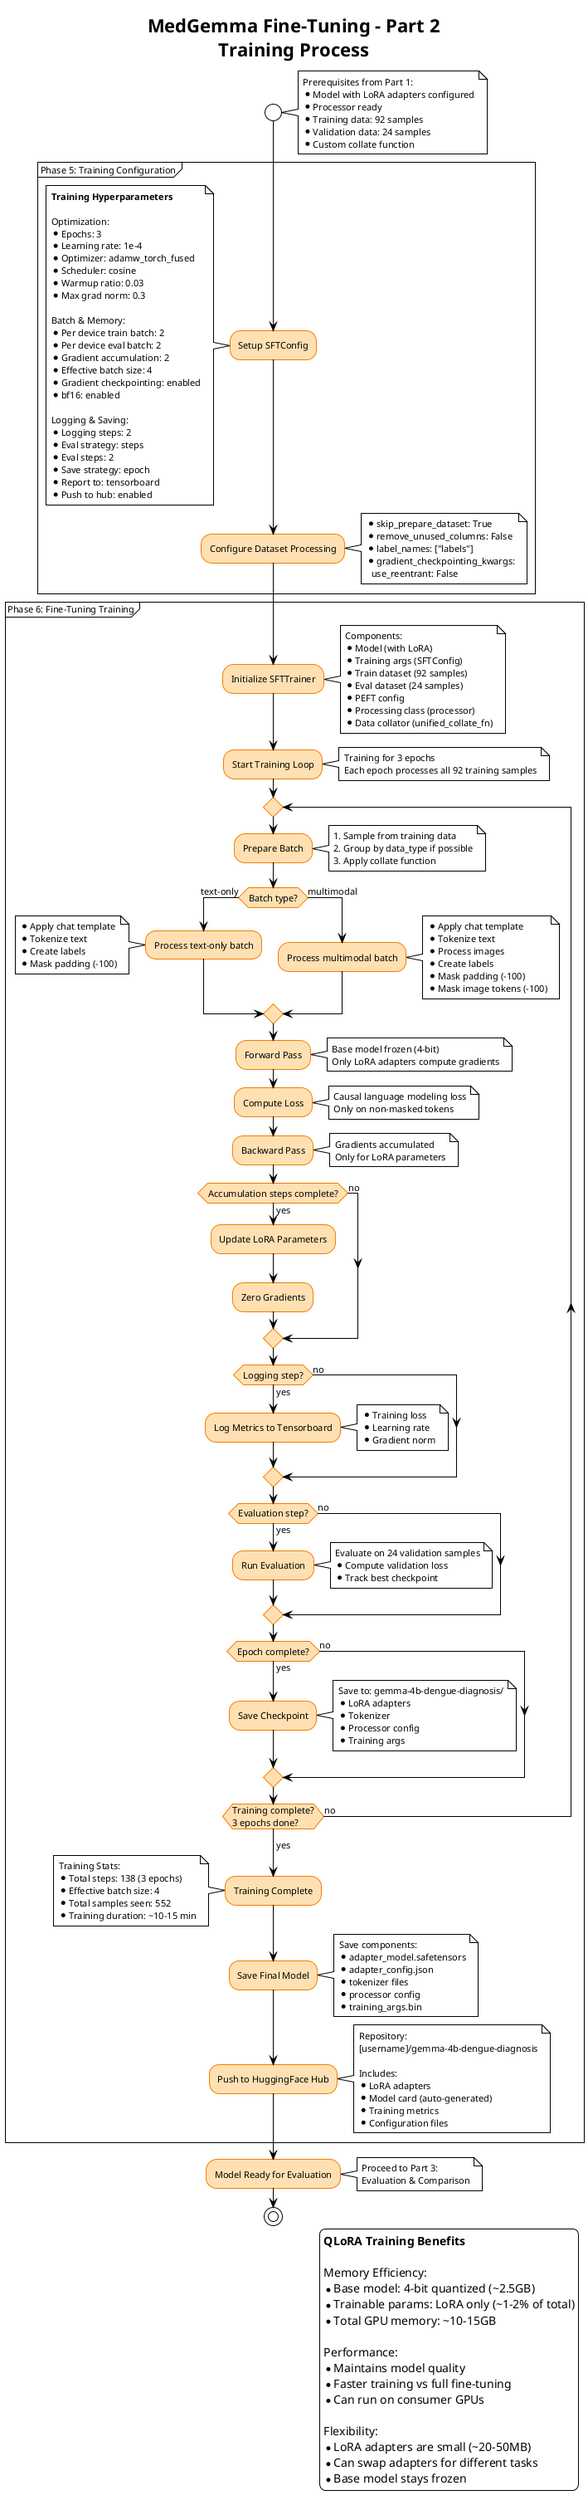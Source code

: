 @startuml MedGemma Fine-Tuning - Part 2: Training Process

!theme plain
skinparam backgroundColor #FFFFFF
skinparam defaultFontSize 11
skinparam activity {
  BackgroundColor #FFE0B2
  BorderColor #F57C00
  FontColor #000000
}

title MedGemma Fine-Tuning - Part 2\nTraining Process

start

note right
  Prerequisites from Part 1:
  * Model with LoRA adapters configured
  * Processor ready
  * Training data: 92 samples
  * Validation data: 24 samples
  * Custom collate function
end note

partition "Phase 5: Training Configuration" {
  :Setup SFTConfig;
  note left
    **Training Hyperparameters**

    Optimization:
    * Epochs: 3
    * Learning rate: 1e-4
    * Optimizer: adamw_torch_fused
    * Scheduler: cosine
    * Warmup ratio: 0.03
    * Max grad norm: 0.3

    Batch & Memory:
    * Per device train batch: 2
    * Per device eval batch: 2
    * Gradient accumulation: 2
    * Effective batch size: 4
    * Gradient checkpointing: enabled
    * bf16: enabled

    Logging & Saving:
    * Logging steps: 2
    * Eval strategy: steps
    * Eval steps: 2
    * Save strategy: epoch
    * Report to: tensorboard
    * Push to hub: enabled
  end note

  :Configure Dataset Processing;
  note right
    * skip_prepare_dataset: True
    * remove_unused_columns: False
    * label_names: ["labels"]
    * gradient_checkpointing_kwargs:
      use_reentrant: False
  end note
}

partition "Phase 6: Fine-Tuning Training" {
  :Initialize SFTTrainer;
  note right
    Components:
    * Model (with LoRA)
    * Training args (SFTConfig)
    * Train dataset (92 samples)
    * Eval dataset (24 samples)
    * PEFT config
    * Processing class (processor)
    * Data collator (unified_collate_fn)
  end note

  :Start Training Loop;
  note right
    Training for 3 epochs
    Each epoch processes all 92 training samples
  end note

  repeat
    :Prepare Batch;
    note right
      1. Sample from training data
      2. Group by data_type if possible
      3. Apply collate function
    end note

    if (Batch type?) then (text-only)
      :Process text-only batch;
      note left
        * Apply chat template
        * Tokenize text
        * Create labels
        * Mask padding (-100)
      end note
    else (multimodal)
      :Process multimodal batch;
      note right
        * Apply chat template
        * Tokenize text
        * Process images
        * Create labels
        * Mask padding (-100)
        * Mask image tokens (-100)
      end note
    endif

    :Forward Pass;
    note right
      Base model frozen (4-bit)
      Only LoRA adapters compute gradients
    end note

    :Compute Loss;
    note right
      Causal language modeling loss
      Only on non-masked tokens
    end note

    :Backward Pass;
    note right
      Gradients accumulated
      Only for LoRA parameters
    end note

    if (Accumulation steps complete?) then (yes)
      :Update LoRA Parameters;
      :Zero Gradients;
    else (no)
    endif

    if (Logging step?) then (yes)
      :Log Metrics to Tensorboard;
      note right
        * Training loss
        * Learning rate
        * Gradient norm
      end note
    else (no)
    endif

    if (Evaluation step?) then (yes)
      :Run Evaluation;
      note right
        Evaluate on 24 validation samples
        * Compute validation loss
        * Track best checkpoint
      end note
    else (no)
    endif

    if (Epoch complete?) then (yes)
      :Save Checkpoint;
      note right
        Save to: gemma-4b-dengue-diagnosis/
        * LoRA adapters
        * Tokenizer
        * Processor config
        * Training args
      end note
    else (no)
    endif

  repeat while (Training complete?\n3 epochs done?) is (no)
  -> yes;

  :Training Complete;
  note left
    Training Stats:
    * Total steps: 138 (3 epochs)
    * Effective batch size: 4
    * Total samples seen: 552
    * Training duration: ~10-15 min
  end note

  :Save Final Model;
  note right
    Save components:
    * adapter_model.safetensors
    * adapter_config.json
    * tokenizer files
    * processor config
    * training_args.bin
  end note

  :Push to HuggingFace Hub;
  note right
    Repository:
    [username]/gemma-4b-dengue-diagnosis

    Includes:
    * LoRA adapters
    * Model card (auto-generated)
    * Training metrics
    * Configuration files
  end note
}

:Model Ready for Evaluation;
note right
  Proceed to Part 3:
  Evaluation & Comparison
end note

stop

legend right
  **QLoRA Training Benefits**

  Memory Efficiency:
  * Base model: 4-bit quantized (~2.5GB)
  * Trainable params: LoRA only (~1-2% of total)
  * Total GPU memory: ~10-15GB

  Performance:
  * Maintains model quality
  * Faster training vs full fine-tuning
  * Can run on consumer GPUs

  Flexibility:
  * LoRA adapters are small (~20-50MB)
  * Can swap adapters for different tasks
  * Base model stays frozen
endlegend

@enduml